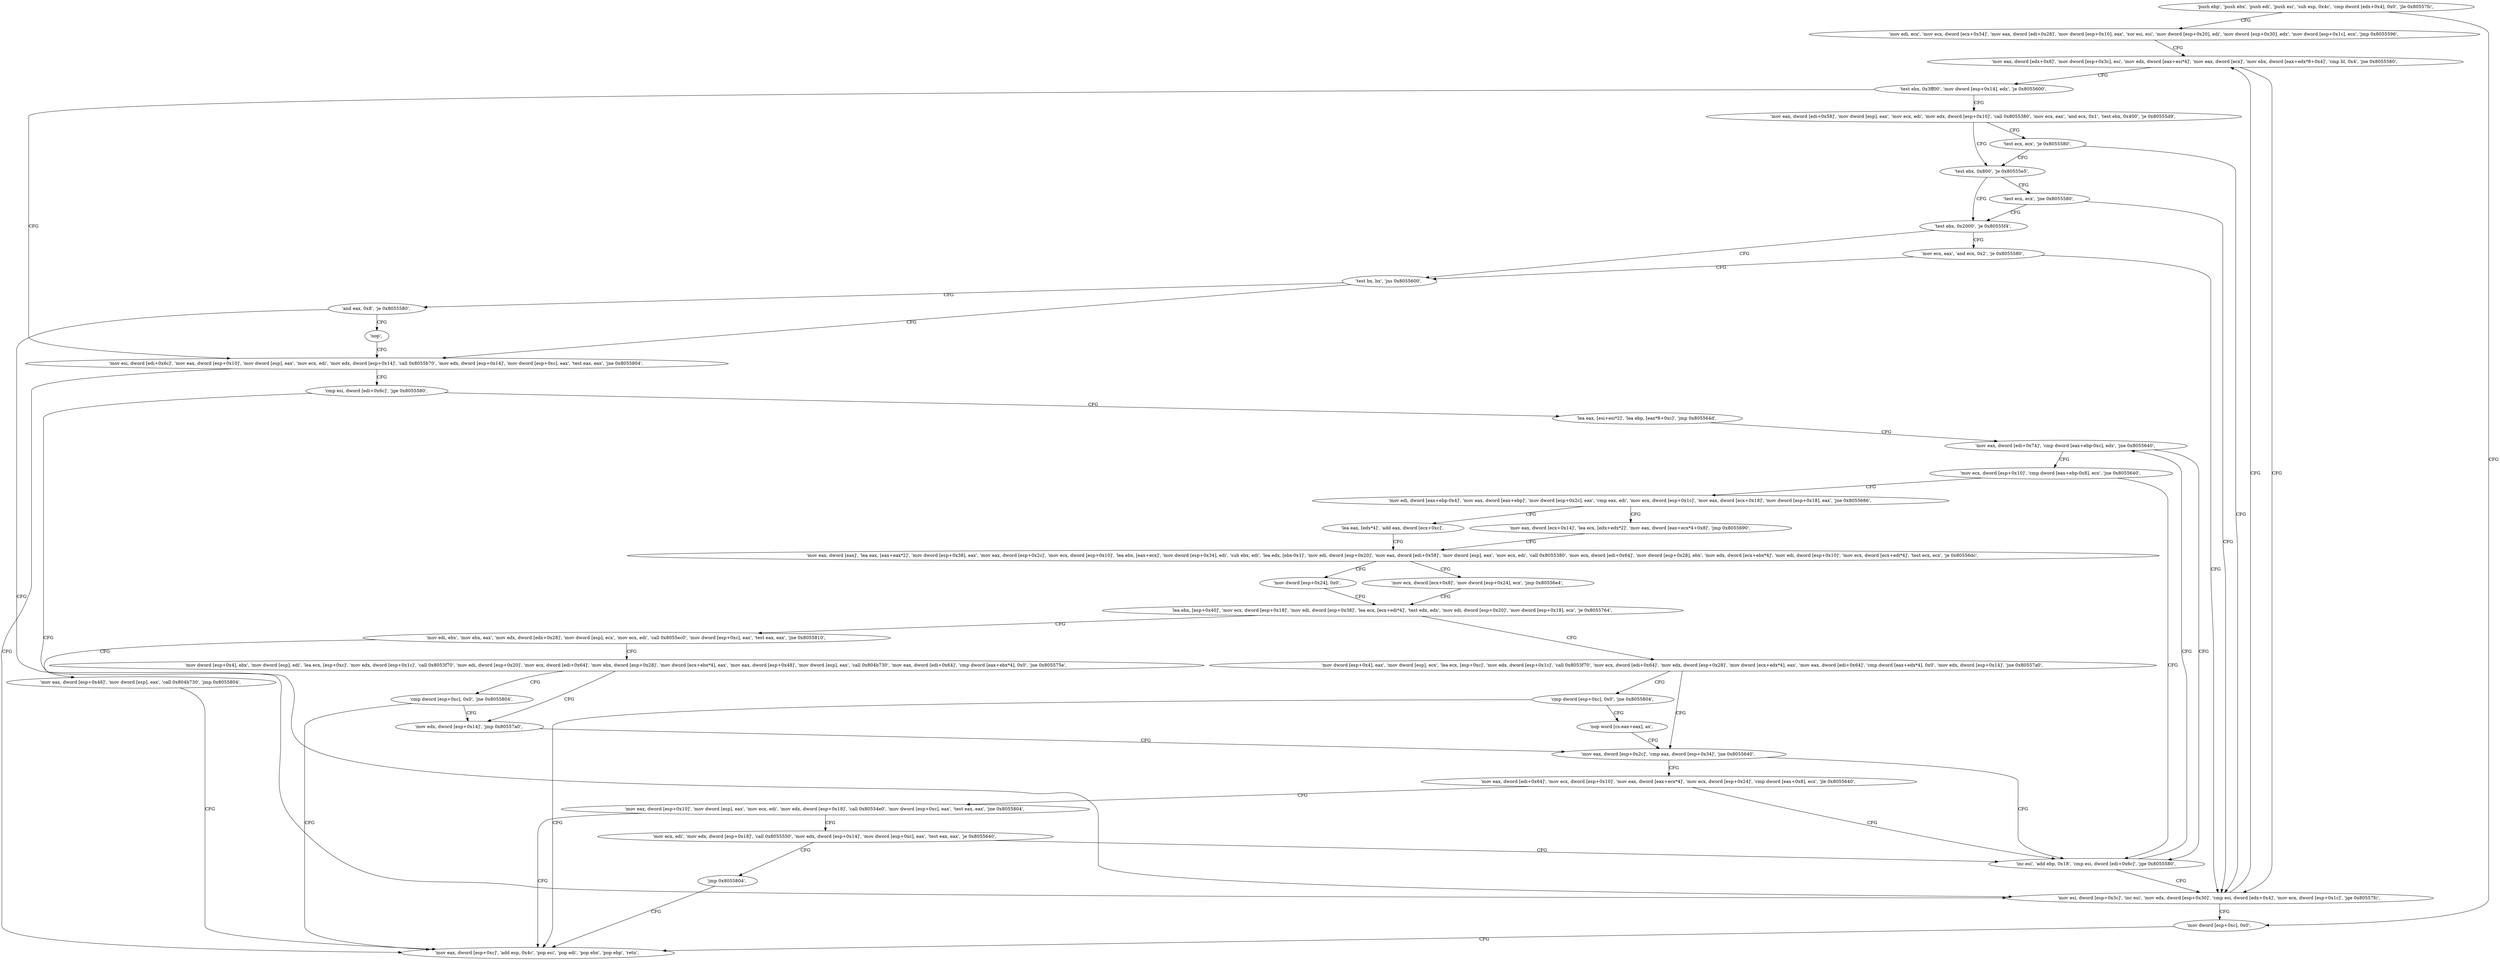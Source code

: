 digraph "func" {
"134567248" [label = "'push ebp', 'push ebx', 'push edi', 'push esi', 'sub esp, 0x4c', 'cmp dword [edx+0x4], 0x0', 'jle 0x80557fc', " ]
"134567932" [label = "'mov dword [esp+0xc], 0x0', " ]
"134567265" [label = "'mov edi, ecx', 'mov ecx, dword [ecx+0x54]', 'mov eax, dword [edi+0x28]', 'mov dword [esp+0x10], eax', 'xor esi, esi', 'mov dword [esp+0x20], edi', 'mov dword [esp+0x30], edx', 'mov dword [esp+0x1c], ecx', 'jmp 0x8055596', " ]
"134567940" [label = "'mov eax, dword [esp+0xc]', 'add esp, 0x4c', 'pop esi', 'pop edi', 'pop ebx', 'pop ebp', 'retn', " ]
"134567318" [label = "'mov eax, dword [edx+0x8]', 'mov dword [esp+0x3c], esi', 'mov edx, dword [eax+esi*4]', 'mov eax, dword [ecx]', 'mov ebx, dword [eax+edx*8+0x4]', 'cmp bl, 0x4', 'jne 0x8055580', " ]
"134567296" [label = "'mov esi, dword [esp+0x3c]', 'inc esi', 'mov edx, dword [esp+0x30]', 'cmp esi, dword [edx+0x4]', 'mov ecx, dword [esp+0x1c]', 'jge 0x80557fc', " ]
"134567339" [label = "'test ebx, 0x3ff00', 'mov dword [esp+0x14], edx', 'je 0x8055600', " ]
"134567424" [label = "'mov esi, dword [edi+0x6c]', 'mov eax, dword [esp+0x10]', 'mov dword [esp], eax', 'mov ecx, edi', 'mov edx, dword [esp+0x14]', 'call 0x8055b70', 'mov edx, dword [esp+0x14]', 'mov dword [esp+0xc], eax', 'test eax, eax', 'jne 0x8055804', " ]
"134567351" [label = "'mov eax, dword [edi+0x58]', 'mov dword [esp], eax', 'mov ecx, edi', 'mov edx, dword [esp+0x10]', 'call 0x8055380', 'mov ecx, eax', 'and ecx, 0x1', 'test ebx, 0x400', 'je 0x80555d9', " ]
"134567461" [label = "'cmp esi, dword [edi+0x6c]', 'jge 0x8055580', " ]
"134567385" [label = "'test ebx, 0x800', 'je 0x80555e5', " ]
"134567381" [label = "'test ecx, ecx', 'je 0x8055580', " ]
"134567470" [label = "'lea eax, [esi+esi*2]', 'lea ebp, [eax*8+0xc]', 'jmp 0x805564d', " ]
"134567397" [label = "'test ebx, 0x2000', 'je 0x80555f4', " ]
"134567393" [label = "'test ecx, ecx', 'jne 0x8055580', " ]
"134567501" [label = "'mov eax, dword [edi+0x74]', 'cmp dword [eax+ebp-0xc], edx', 'jne 0x8055640', " ]
"134567412" [label = "'test bx, bx', 'jns 0x8055600', " ]
"134567405" [label = "'mov ecx, eax', 'and ecx, 0x2', 'je 0x8055580', " ]
"134567488" [label = "'inc esi', 'add ebp, 0x18', 'cmp esi, dword [edi+0x6c]', 'jge 0x8055580', " ]
"134567510" [label = "'mov ecx, dword [esp+0x10]', 'cmp dword [eax+ebp-0x8], ecx', 'jne 0x8055640', " ]
"134567417" [label = "'and eax, 0x8', 'je 0x8055580', " ]
"134567520" [label = "'mov edi, dword [eax+ebp-0x4]', 'mov eax, dword [eax+ebp]', 'mov dword [esp+0x2c], eax', 'cmp eax, edi', 'mov ecx, dword [esp+0x1c]', 'mov eax, dword [ecx+0x18]', 'mov dword [esp+0x18], eax', 'jne 0x8055686', " ]
"134567422" [label = "'nop', " ]
"134567558" [label = "'lea eax, [edx*4]', 'add eax, dword [ecx+0xc]', " ]
"134567546" [label = "'mov eax, dword [ecx+0x14]', 'lea ecx, [edx+edx*2]', 'mov eax, dword [eax+ecx*4+0x8]', 'jmp 0x8055690', " ]
"134567568" [label = "'mov eax, dword [eax]', 'lea eax, [eax+eax*2]', 'mov dword [esp+0x38], eax', 'mov eax, dword [esp+0x2c]', 'mov ecx, dword [esp+0x10]', 'lea ebx, [eax+ecx]', 'mov dword [esp+0x34], edi', 'sub ebx, edi', 'lea edx, [ebx-0x1]', 'mov edi, dword [esp+0x20]', 'mov eax, dword [edi+0x58]', 'mov dword [esp], eax', 'mov ecx, edi', 'call 0x8055380', 'mov ecx, dword [edi+0x64]', 'mov dword [esp+0x28], ebx', 'mov edx, dword [ecx+ebx*4]', 'mov edi, dword [esp+0x10]', 'mov ecx, dword [ecx+edi*4]', 'test ecx, ecx', 'je 0x80556dc', " ]
"134567644" [label = "'mov dword [esp+0x24], 0x0', " ]
"134567652" [label = "'lea ebx, [esp+0x40]', 'mov ecx, dword [esp+0x18]', 'mov edi, dword [esp+0x38]', 'lea ecx, [ecx+edi*4]', 'test edx, edx', 'mov edi, dword [esp+0x20]', 'mov dword [esp+0x18], ecx', 'je 0x8055764', " ]
"134567635" [label = "'mov ecx, dword [ecx+0x8]', 'mov dword [esp+0x24], ecx', 'jmp 0x80556e4', " ]
"134567780" [label = "'mov dword [esp+0x4], eax', 'mov dword [esp], ecx', 'lea ecx, [esp+0xc]', 'mov edx, dword [esp+0x1c]', 'call 0x8053f70', 'mov ecx, dword [edi+0x64]', 'mov edx, dword [esp+0x28]', 'mov dword [ecx+edx*4], eax', 'mov eax, dword [edi+0x64]', 'cmp dword [eax+edx*4], 0x0', 'mov edx, dword [esp+0x14]', 'jne 0x80557a0', " ]
"134567840" [label = "'mov eax, dword [esp+0x2c]', 'cmp eax, dword [esp+0x34]', 'jne 0x8055640', " ]
"134567823" [label = "'cmp dword [esp+0xc], 0x0', 'jne 0x8055804', " ]
"134567679" [label = "'mov edi, ebx', 'mov ebx, eax', 'mov edx, dword [edx+0x28]', 'mov dword [esp], ecx', 'mov ecx, edi', 'call 0x8055ec0', 'mov dword [esp+0xc], eax', 'test eax, eax', 'jne 0x8055810', " ]
"134567952" [label = "'mov eax, dword [esp+0x48]', 'mov dword [esp], eax', 'call 0x804b730', 'jmp 0x8055804', " ]
"134567708" [label = "'mov dword [esp+0x4], ebx', 'mov dword [esp], edi', 'lea ecx, [esp+0xc]', 'mov edx, dword [esp+0x1c]', 'call 0x8053f70', 'mov edi, dword [esp+0x20]', 'mov ecx, dword [edi+0x64]', 'mov ebx, dword [esp+0x28]', 'mov dword [ecx+ebx*4], eax', 'mov eax, dword [esp+0x48]', 'mov dword [esp], eax', 'call 0x804b730', 'mov eax, dword [edi+0x64]', 'cmp dword [eax+ebx*4], 0x0', 'jne 0x805575e', " ]
"134567854" [label = "'mov eax, dword [edi+0x64]', 'mov ecx, dword [esp+0x10]', 'mov eax, dword [eax+ecx*4]', 'mov ecx, dword [esp+0x24]', 'cmp dword [eax+0x8], ecx', 'jle 0x8055640', " ]
"134567830" [label = "'nop word [cs:eax+eax], ax', " ]
"134567774" [label = "'mov edx, dword [esp+0x14]', 'jmp 0x80557a0', " ]
"134567763" [label = "'cmp dword [esp+0xc], 0x0', 'jne 0x8055804', " ]
"134567877" [label = "'mov eax, dword [esp+0x10]', 'mov dword [esp], eax', 'mov ecx, edi', 'mov edx, dword [esp+0x18]', 'call 0x80554e0', 'mov dword [esp+0xc], eax', 'test eax, eax', 'jne 0x8055804', " ]
"134567903" [label = "'mov ecx, edi', 'mov edx, dword [esp+0x18]', 'call 0x8055550', 'mov edx, dword [esp+0x14]', 'mov dword [esp+0xc], eax', 'test eax, eax', 'je 0x8055640', " ]
"134567930" [label = "'jmp 0x8055804', " ]
"134567248" -> "134567932" [ label = "CFG" ]
"134567248" -> "134567265" [ label = "CFG" ]
"134567932" -> "134567940" [ label = "CFG" ]
"134567265" -> "134567318" [ label = "CFG" ]
"134567318" -> "134567296" [ label = "CFG" ]
"134567318" -> "134567339" [ label = "CFG" ]
"134567296" -> "134567932" [ label = "CFG" ]
"134567296" -> "134567318" [ label = "CFG" ]
"134567339" -> "134567424" [ label = "CFG" ]
"134567339" -> "134567351" [ label = "CFG" ]
"134567424" -> "134567940" [ label = "CFG" ]
"134567424" -> "134567461" [ label = "CFG" ]
"134567351" -> "134567385" [ label = "CFG" ]
"134567351" -> "134567381" [ label = "CFG" ]
"134567461" -> "134567296" [ label = "CFG" ]
"134567461" -> "134567470" [ label = "CFG" ]
"134567385" -> "134567397" [ label = "CFG" ]
"134567385" -> "134567393" [ label = "CFG" ]
"134567381" -> "134567296" [ label = "CFG" ]
"134567381" -> "134567385" [ label = "CFG" ]
"134567470" -> "134567501" [ label = "CFG" ]
"134567397" -> "134567412" [ label = "CFG" ]
"134567397" -> "134567405" [ label = "CFG" ]
"134567393" -> "134567296" [ label = "CFG" ]
"134567393" -> "134567397" [ label = "CFG" ]
"134567501" -> "134567488" [ label = "CFG" ]
"134567501" -> "134567510" [ label = "CFG" ]
"134567412" -> "134567424" [ label = "CFG" ]
"134567412" -> "134567417" [ label = "CFG" ]
"134567405" -> "134567296" [ label = "CFG" ]
"134567405" -> "134567412" [ label = "CFG" ]
"134567488" -> "134567296" [ label = "CFG" ]
"134567488" -> "134567501" [ label = "CFG" ]
"134567510" -> "134567488" [ label = "CFG" ]
"134567510" -> "134567520" [ label = "CFG" ]
"134567417" -> "134567296" [ label = "CFG" ]
"134567417" -> "134567422" [ label = "CFG" ]
"134567520" -> "134567558" [ label = "CFG" ]
"134567520" -> "134567546" [ label = "CFG" ]
"134567422" -> "134567424" [ label = "CFG" ]
"134567558" -> "134567568" [ label = "CFG" ]
"134567546" -> "134567568" [ label = "CFG" ]
"134567568" -> "134567644" [ label = "CFG" ]
"134567568" -> "134567635" [ label = "CFG" ]
"134567644" -> "134567652" [ label = "CFG" ]
"134567652" -> "134567780" [ label = "CFG" ]
"134567652" -> "134567679" [ label = "CFG" ]
"134567635" -> "134567652" [ label = "CFG" ]
"134567780" -> "134567840" [ label = "CFG" ]
"134567780" -> "134567823" [ label = "CFG" ]
"134567840" -> "134567488" [ label = "CFG" ]
"134567840" -> "134567854" [ label = "CFG" ]
"134567823" -> "134567940" [ label = "CFG" ]
"134567823" -> "134567830" [ label = "CFG" ]
"134567679" -> "134567952" [ label = "CFG" ]
"134567679" -> "134567708" [ label = "CFG" ]
"134567952" -> "134567940" [ label = "CFG" ]
"134567708" -> "134567774" [ label = "CFG" ]
"134567708" -> "134567763" [ label = "CFG" ]
"134567854" -> "134567488" [ label = "CFG" ]
"134567854" -> "134567877" [ label = "CFG" ]
"134567830" -> "134567840" [ label = "CFG" ]
"134567774" -> "134567840" [ label = "CFG" ]
"134567763" -> "134567940" [ label = "CFG" ]
"134567763" -> "134567774" [ label = "CFG" ]
"134567877" -> "134567940" [ label = "CFG" ]
"134567877" -> "134567903" [ label = "CFG" ]
"134567903" -> "134567488" [ label = "CFG" ]
"134567903" -> "134567930" [ label = "CFG" ]
"134567930" -> "134567940" [ label = "CFG" ]
}
